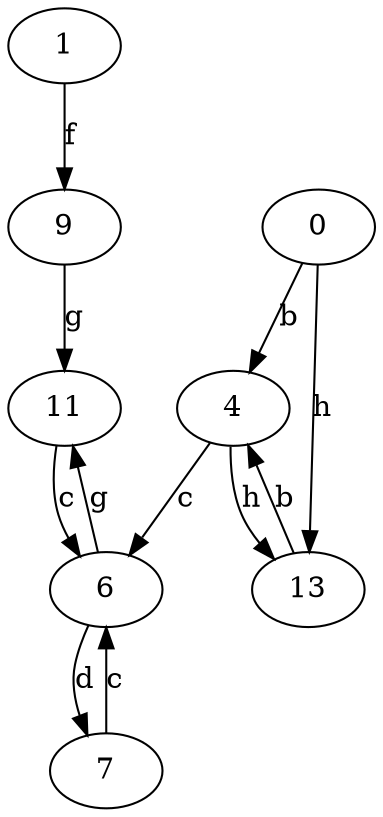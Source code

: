 strict digraph  {
1;
4;
6;
0;
7;
9;
11;
13;
1 -> 9  [label=f];
4 -> 6  [label=c];
4 -> 13  [label=h];
6 -> 7  [label=d];
6 -> 11  [label=g];
0 -> 4  [label=b];
0 -> 13  [label=h];
7 -> 6  [label=c];
9 -> 11  [label=g];
11 -> 6  [label=c];
13 -> 4  [label=b];
}
